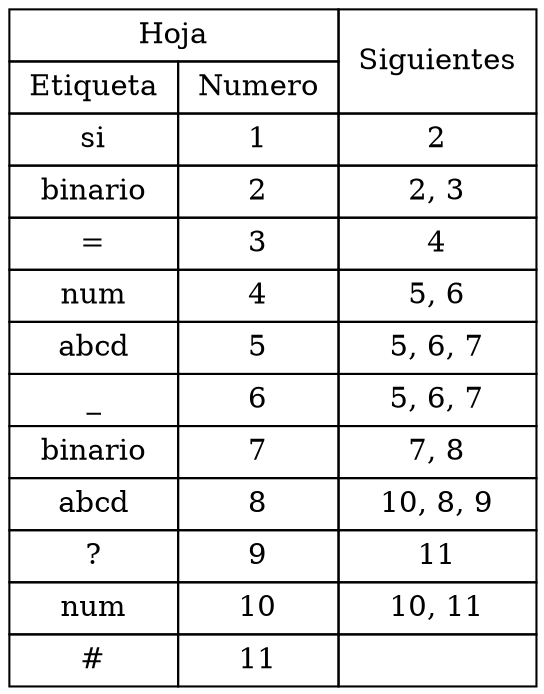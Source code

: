 digraph{
tablaSiguientes[shape=none; margin=0, label = <
<TABLE BORDER = "0" CELLBORDER = "1" CELLSPACING = "0" CELLPADDING = "4"><TR>
<TD COLSPAN = "2"> Hoja </TD>
<TD ROWSPAN = "2"> Siguientes </TD>
</TR>
<TR>
<TD> Etiqueta </TD>
<TD> Numero </TD>
</TR>
<TR>
<TD> si </TD>
<TD> 1 </TD>
<TD> 2 </TD>
</TR>
<TR>
<TD> binario </TD>
<TD> 2 </TD>
<TD> 2, 3 </TD>
</TR>
<TR>
<TD> = </TD>
<TD> 3 </TD>
<TD> 4 </TD>
</TR>
<TR>
<TD> num </TD>
<TD> 4 </TD>
<TD> 5, 6 </TD>
</TR>
<TR>
<TD> abcd </TD>
<TD> 5 </TD>
<TD> 5, 6, 7 </TD>
</TR>
<TR>
<TD> _ </TD>
<TD> 6 </TD>
<TD> 5, 6, 7 </TD>
</TR>
<TR>
<TD> binario </TD>
<TD> 7 </TD>
<TD> 7, 8 </TD>
</TR>
<TR>
<TD> abcd </TD>
<TD> 8 </TD>
<TD> 10, 8, 9 </TD>
</TR>
<TR>
<TD> ? </TD>
<TD> 9 </TD>
<TD> 11 </TD>
</TR>
<TR>
<TD> num </TD>
<TD> 10 </TD>
<TD> 10, 11 </TD>
</TR>
<TR>
<TD> # </TD>
<TD> 11 </TD>
<TD>  </TD>
</TR>
</TABLE>
>];
}